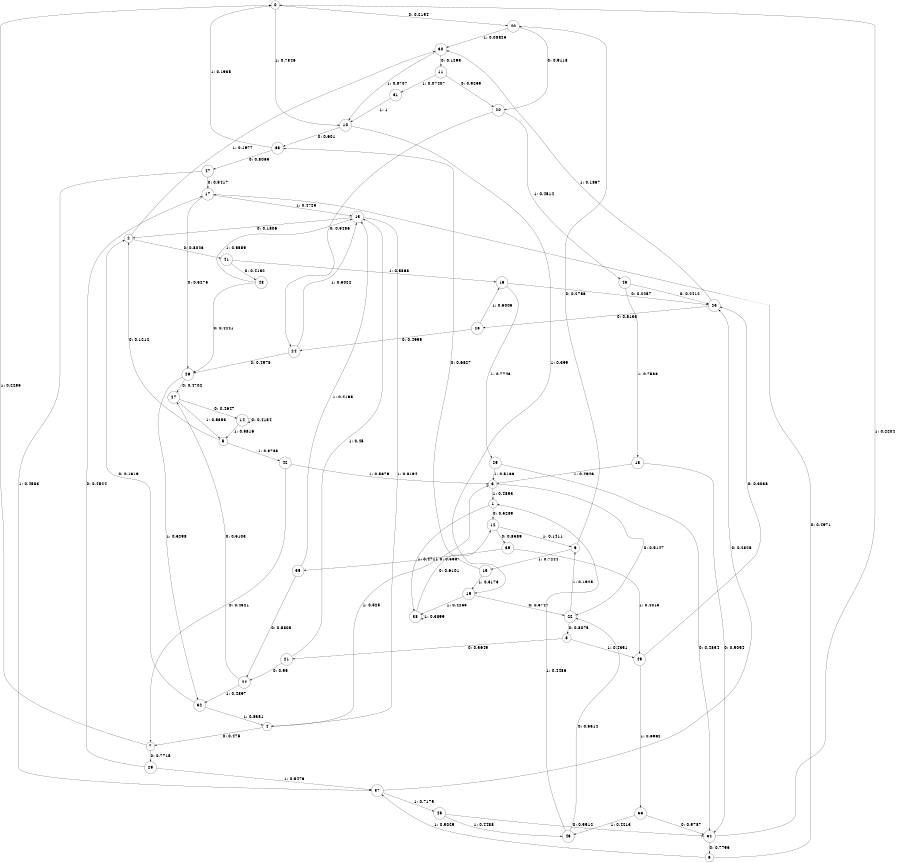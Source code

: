 digraph "ch28concat_phase3_L7" {
size = "6,8.5";
ratio = "fill";
node [shape = circle];
node [fontsize = 24];
edge [fontsize = 24];
0 -> 40 [label = "0: 0.2154   "];
0 -> 10 [label = "1: 0.7846   "];
1 -> 12 [label = "0: 0.5289   "];
1 -> 38 [label = "1: 0.4711   "];
2 -> 41 [label = "0: 0.8023   "];
2 -> 30 [label = "1: 0.1977   "];
3 -> 22 [label = "0: 0.5147   "];
3 -> 1 [label = "1: 0.4853   "];
4 -> 7 [label = "0: 0.475    "];
4 -> 3 [label = "1: 0.525    "];
5 -> 2 [label = "0: 0.1212   "];
5 -> 42 [label = "1: 0.8788   "];
6 -> 17 [label = "0: 0.4971   "];
6 -> 37 [label = "1: 0.5029   "];
7 -> 29 [label = "0: 0.7715   "];
7 -> 0 [label = "1: 0.2285   "];
8 -> 21 [label = "0: 0.5649   "];
8 -> 49 [label = "1: 0.4351   "];
9 -> 40 [label = "0: 0.2756   "];
9 -> 15 [label = "1: 0.7244   "];
10 -> 33 [label = "0: 0.601    "];
10 -> 19 [label = "1: 0.399    "];
11 -> 20 [label = "0: 0.9259   "];
11 -> 31 [label = "1: 0.07407  "];
12 -> 39 [label = "0: 0.8589   "];
12 -> 9 [label = "1: 0.1411   "];
13 -> 2 [label = "0: 0.1806   "];
13 -> 4 [label = "1: 0.8194   "];
14 -> 14 [label = "0: 0.4184   "];
14 -> 5 [label = "1: 0.5816   "];
15 -> 33 [label = "0: 0.6827   "];
15 -> 19 [label = "1: 0.3173   "];
16 -> 23 [label = "0: 0.2257   "];
16 -> 25 [label = "1: 0.7743   "];
17 -> 26 [label = "0: 0.5275   "];
17 -> 13 [label = "1: 0.4725   "];
18 -> 34 [label = "0: 0.5054   "];
18 -> 3 [label = "1: 0.4946   "];
19 -> 22 [label = "0: 0.5747   "];
19 -> 38 [label = "1: 0.4253   "];
20 -> 24 [label = "0: 0.5486   "];
20 -> 43 [label = "1: 0.4514   "];
21 -> 44 [label = "0: 0.55     "];
21 -> 13 [label = "1: 0.45     "];
22 -> 8 [label = "0: 0.8075   "];
22 -> 9 [label = "1: 0.1925   "];
23 -> 28 [label = "0: 0.8133   "];
23 -> 30 [label = "1: 0.1867   "];
24 -> 26 [label = "0: 0.4978   "];
24 -> 13 [label = "1: 0.5022   "];
25 -> 34 [label = "0: 0.4834   "];
25 -> 3 [label = "1: 0.5166   "];
26 -> 27 [label = "0: 0.4702   "];
26 -> 32 [label = "1: 0.5298   "];
27 -> 14 [label = "0: 0.4647   "];
27 -> 5 [label = "1: 0.5353   "];
28 -> 24 [label = "0: 0.4995   "];
28 -> 16 [label = "1: 0.5005   "];
29 -> 17 [label = "0: 0.4524   "];
29 -> 37 [label = "1: 0.5476   "];
30 -> 11 [label = "0: 0.1293   "];
30 -> 10 [label = "1: 0.8707   "];
31 -> 10 [label = "1: 1        "];
32 -> 2 [label = "0: 0.1619   "];
32 -> 4 [label = "1: 0.8381   "];
33 -> 47 [label = "0: 0.8065   "];
33 -> 0 [label = "1: 0.1935   "];
34 -> 6 [label = "0: 0.7796   "];
34 -> 0 [label = "1: 0.2204   "];
35 -> 44 [label = "0: 0.5805   "];
35 -> 13 [label = "1: 0.4195   "];
36 -> 34 [label = "0: 0.5787   "];
36 -> 46 [label = "1: 0.4213   "];
37 -> 23 [label = "0: 0.2825   "];
37 -> 45 [label = "1: 0.7175   "];
38 -> 12 [label = "0: 0.6101   "];
38 -> 38 [label = "1: 0.3899   "];
39 -> 35 [label = "0: 0.5987   "];
39 -> 49 [label = "1: 0.4013   "];
40 -> 20 [label = "0: 0.9118   "];
40 -> 30 [label = "1: 0.08825  "];
41 -> 48 [label = "0: 0.4132   "];
41 -> 16 [label = "1: 0.5868   "];
42 -> 7 [label = "0: 0.4321   "];
42 -> 3 [label = "1: 0.5679   "];
43 -> 23 [label = "0: 0.2412   "];
43 -> 18 [label = "1: 0.7588   "];
44 -> 27 [label = "0: 0.5103   "];
44 -> 32 [label = "1: 0.4897   "];
45 -> 34 [label = "0: 0.5512   "];
45 -> 46 [label = "1: 0.4488   "];
46 -> 22 [label = "0: 0.5514   "];
46 -> 1 [label = "1: 0.4486   "];
47 -> 17 [label = "0: 0.5417   "];
47 -> 37 [label = "1: 0.4583   "];
48 -> 26 [label = "0: 0.4441   "];
48 -> 13 [label = "1: 0.5559   "];
49 -> 23 [label = "0: 0.3038   "];
49 -> 36 [label = "1: 0.6962   "];
}